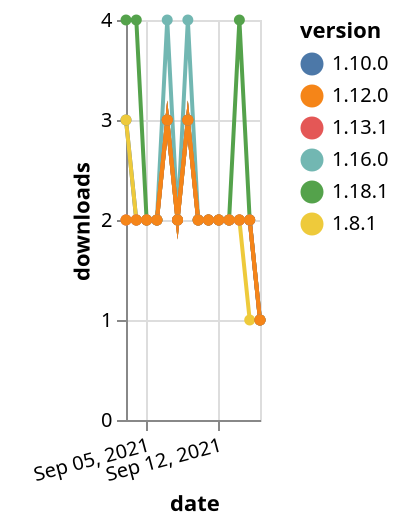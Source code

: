 {"$schema": "https://vega.github.io/schema/vega-lite/v5.json", "description": "A simple bar chart with embedded data.", "data": {"values": [{"date": "2021-09-03", "total": 1660, "delta": 3, "version": "1.10.0"}, {"date": "2021-09-04", "total": 1662, "delta": 2, "version": "1.10.0"}, {"date": "2021-09-05", "total": 1664, "delta": 2, "version": "1.10.0"}, {"date": "2021-09-06", "total": 1666, "delta": 2, "version": "1.10.0"}, {"date": "2021-09-07", "total": 1669, "delta": 3, "version": "1.10.0"}, {"date": "2021-09-08", "total": 1671, "delta": 2, "version": "1.10.0"}, {"date": "2021-09-09", "total": 1674, "delta": 3, "version": "1.10.0"}, {"date": "2021-09-10", "total": 1676, "delta": 2, "version": "1.10.0"}, {"date": "2021-09-11", "total": 1678, "delta": 2, "version": "1.10.0"}, {"date": "2021-09-12", "total": 1680, "delta": 2, "version": "1.10.0"}, {"date": "2021-09-13", "total": 1682, "delta": 2, "version": "1.10.0"}, {"date": "2021-09-14", "total": 1684, "delta": 2, "version": "1.10.0"}, {"date": "2021-09-15", "total": 1686, "delta": 2, "version": "1.10.0"}, {"date": "2021-09-16", "total": 1687, "delta": 1, "version": "1.10.0"}, {"date": "2021-09-03", "total": 721, "delta": 2, "version": "1.16.0"}, {"date": "2021-09-04", "total": 723, "delta": 2, "version": "1.16.0"}, {"date": "2021-09-05", "total": 725, "delta": 2, "version": "1.16.0"}, {"date": "2021-09-06", "total": 727, "delta": 2, "version": "1.16.0"}, {"date": "2021-09-07", "total": 731, "delta": 4, "version": "1.16.0"}, {"date": "2021-09-08", "total": 733, "delta": 2, "version": "1.16.0"}, {"date": "2021-09-09", "total": 737, "delta": 4, "version": "1.16.0"}, {"date": "2021-09-10", "total": 739, "delta": 2, "version": "1.16.0"}, {"date": "2021-09-11", "total": 741, "delta": 2, "version": "1.16.0"}, {"date": "2021-09-12", "total": 743, "delta": 2, "version": "1.16.0"}, {"date": "2021-09-13", "total": 745, "delta": 2, "version": "1.16.0"}, {"date": "2021-09-14", "total": 747, "delta": 2, "version": "1.16.0"}, {"date": "2021-09-15", "total": 749, "delta": 2, "version": "1.16.0"}, {"date": "2021-09-16", "total": 750, "delta": 1, "version": "1.16.0"}, {"date": "2021-09-03", "total": 2072, "delta": 3, "version": "1.8.1"}, {"date": "2021-09-04", "total": 2074, "delta": 2, "version": "1.8.1"}, {"date": "2021-09-05", "total": 2076, "delta": 2, "version": "1.8.1"}, {"date": "2021-09-06", "total": 2078, "delta": 2, "version": "1.8.1"}, {"date": "2021-09-07", "total": 2081, "delta": 3, "version": "1.8.1"}, {"date": "2021-09-08", "total": 2083, "delta": 2, "version": "1.8.1"}, {"date": "2021-09-09", "total": 2086, "delta": 3, "version": "1.8.1"}, {"date": "2021-09-10", "total": 2088, "delta": 2, "version": "1.8.1"}, {"date": "2021-09-11", "total": 2090, "delta": 2, "version": "1.8.1"}, {"date": "2021-09-12", "total": 2092, "delta": 2, "version": "1.8.1"}, {"date": "2021-09-13", "total": 2094, "delta": 2, "version": "1.8.1"}, {"date": "2021-09-14", "total": 2096, "delta": 2, "version": "1.8.1"}, {"date": "2021-09-15", "total": 2097, "delta": 1, "version": "1.8.1"}, {"date": "2021-09-16", "total": 2098, "delta": 1, "version": "1.8.1"}, {"date": "2021-09-03", "total": 227, "delta": 4, "version": "1.18.1"}, {"date": "2021-09-04", "total": 231, "delta": 4, "version": "1.18.1"}, {"date": "2021-09-05", "total": 233, "delta": 2, "version": "1.18.1"}, {"date": "2021-09-06", "total": 235, "delta": 2, "version": "1.18.1"}, {"date": "2021-09-07", "total": 238, "delta": 3, "version": "1.18.1"}, {"date": "2021-09-08", "total": 240, "delta": 2, "version": "1.18.1"}, {"date": "2021-09-09", "total": 243, "delta": 3, "version": "1.18.1"}, {"date": "2021-09-10", "total": 245, "delta": 2, "version": "1.18.1"}, {"date": "2021-09-11", "total": 247, "delta": 2, "version": "1.18.1"}, {"date": "2021-09-12", "total": 249, "delta": 2, "version": "1.18.1"}, {"date": "2021-09-13", "total": 251, "delta": 2, "version": "1.18.1"}, {"date": "2021-09-14", "total": 255, "delta": 4, "version": "1.18.1"}, {"date": "2021-09-15", "total": 257, "delta": 2, "version": "1.18.1"}, {"date": "2021-09-16", "total": 258, "delta": 1, "version": "1.18.1"}, {"date": "2021-09-03", "total": 1020, "delta": 2, "version": "1.13.1"}, {"date": "2021-09-04", "total": 1022, "delta": 2, "version": "1.13.1"}, {"date": "2021-09-05", "total": 1024, "delta": 2, "version": "1.13.1"}, {"date": "2021-09-06", "total": 1026, "delta": 2, "version": "1.13.1"}, {"date": "2021-09-07", "total": 1029, "delta": 3, "version": "1.13.1"}, {"date": "2021-09-08", "total": 1031, "delta": 2, "version": "1.13.1"}, {"date": "2021-09-09", "total": 1034, "delta": 3, "version": "1.13.1"}, {"date": "2021-09-10", "total": 1036, "delta": 2, "version": "1.13.1"}, {"date": "2021-09-11", "total": 1038, "delta": 2, "version": "1.13.1"}, {"date": "2021-09-12", "total": 1040, "delta": 2, "version": "1.13.1"}, {"date": "2021-09-13", "total": 1042, "delta": 2, "version": "1.13.1"}, {"date": "2021-09-14", "total": 1044, "delta": 2, "version": "1.13.1"}, {"date": "2021-09-15", "total": 1046, "delta": 2, "version": "1.13.1"}, {"date": "2021-09-16", "total": 1047, "delta": 1, "version": "1.13.1"}, {"date": "2021-09-03", "total": 1470, "delta": 2, "version": "1.12.0"}, {"date": "2021-09-04", "total": 1472, "delta": 2, "version": "1.12.0"}, {"date": "2021-09-05", "total": 1474, "delta": 2, "version": "1.12.0"}, {"date": "2021-09-06", "total": 1476, "delta": 2, "version": "1.12.0"}, {"date": "2021-09-07", "total": 1479, "delta": 3, "version": "1.12.0"}, {"date": "2021-09-08", "total": 1481, "delta": 2, "version": "1.12.0"}, {"date": "2021-09-09", "total": 1484, "delta": 3, "version": "1.12.0"}, {"date": "2021-09-10", "total": 1486, "delta": 2, "version": "1.12.0"}, {"date": "2021-09-11", "total": 1488, "delta": 2, "version": "1.12.0"}, {"date": "2021-09-12", "total": 1490, "delta": 2, "version": "1.12.0"}, {"date": "2021-09-13", "total": 1492, "delta": 2, "version": "1.12.0"}, {"date": "2021-09-14", "total": 1494, "delta": 2, "version": "1.12.0"}, {"date": "2021-09-15", "total": 1496, "delta": 2, "version": "1.12.0"}, {"date": "2021-09-16", "total": 1497, "delta": 1, "version": "1.12.0"}]}, "width": "container", "mark": {"type": "line", "point": {"filled": true}}, "encoding": {"x": {"field": "date", "type": "temporal", "timeUnit": "yearmonthdate", "title": "date", "axis": {"labelAngle": -15}}, "y": {"field": "delta", "type": "quantitative", "title": "downloads"}, "color": {"field": "version", "type": "nominal"}, "tooltip": {"field": "delta"}}}